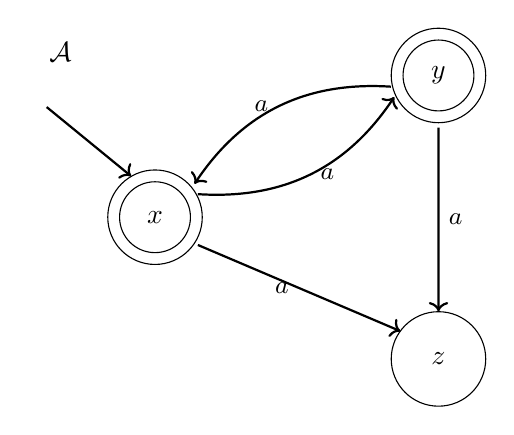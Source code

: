 \begin{tikzpicture}
[
  scale=0.6
]

\draw (2,8.5) node {$\mathcal{A}$};

\draw (4,5) circle (1);
\draw (4,5) circle (0.75);
\draw (4,5) node {$x$};
\draw (10,8) circle (1);
\draw (10,8) circle (0.75);
\draw (10,8) node {$y$};
\draw (10,2) circle (1);
\draw (10,2) node {$z$};

\node (s) at (1.5,7.5) {};
\node (sx) at (3.7,5.7) {};

\node (x) at (4.7,5.5) {};
\node (y) at (9.2,7.75) {};

\node (xz) at (4.7,4.5) {};
\node (z) at (9.4,2.5) {};

\node (yz) at (10,7.1) {};
\node (zy) at (10,2.8) {};

\path[->,thick,every node/.style={font=\sffamily\small}]
(x) edge [bend right] node[right] {$a$} (y)
(y) edge [bend right] node[left] {$a$} (x)

(xz) edge node[left] {$a$} (z)

(yz) edge node[right] {$a$} (zy)

(s) edge (sx);

\end{tikzpicture}
